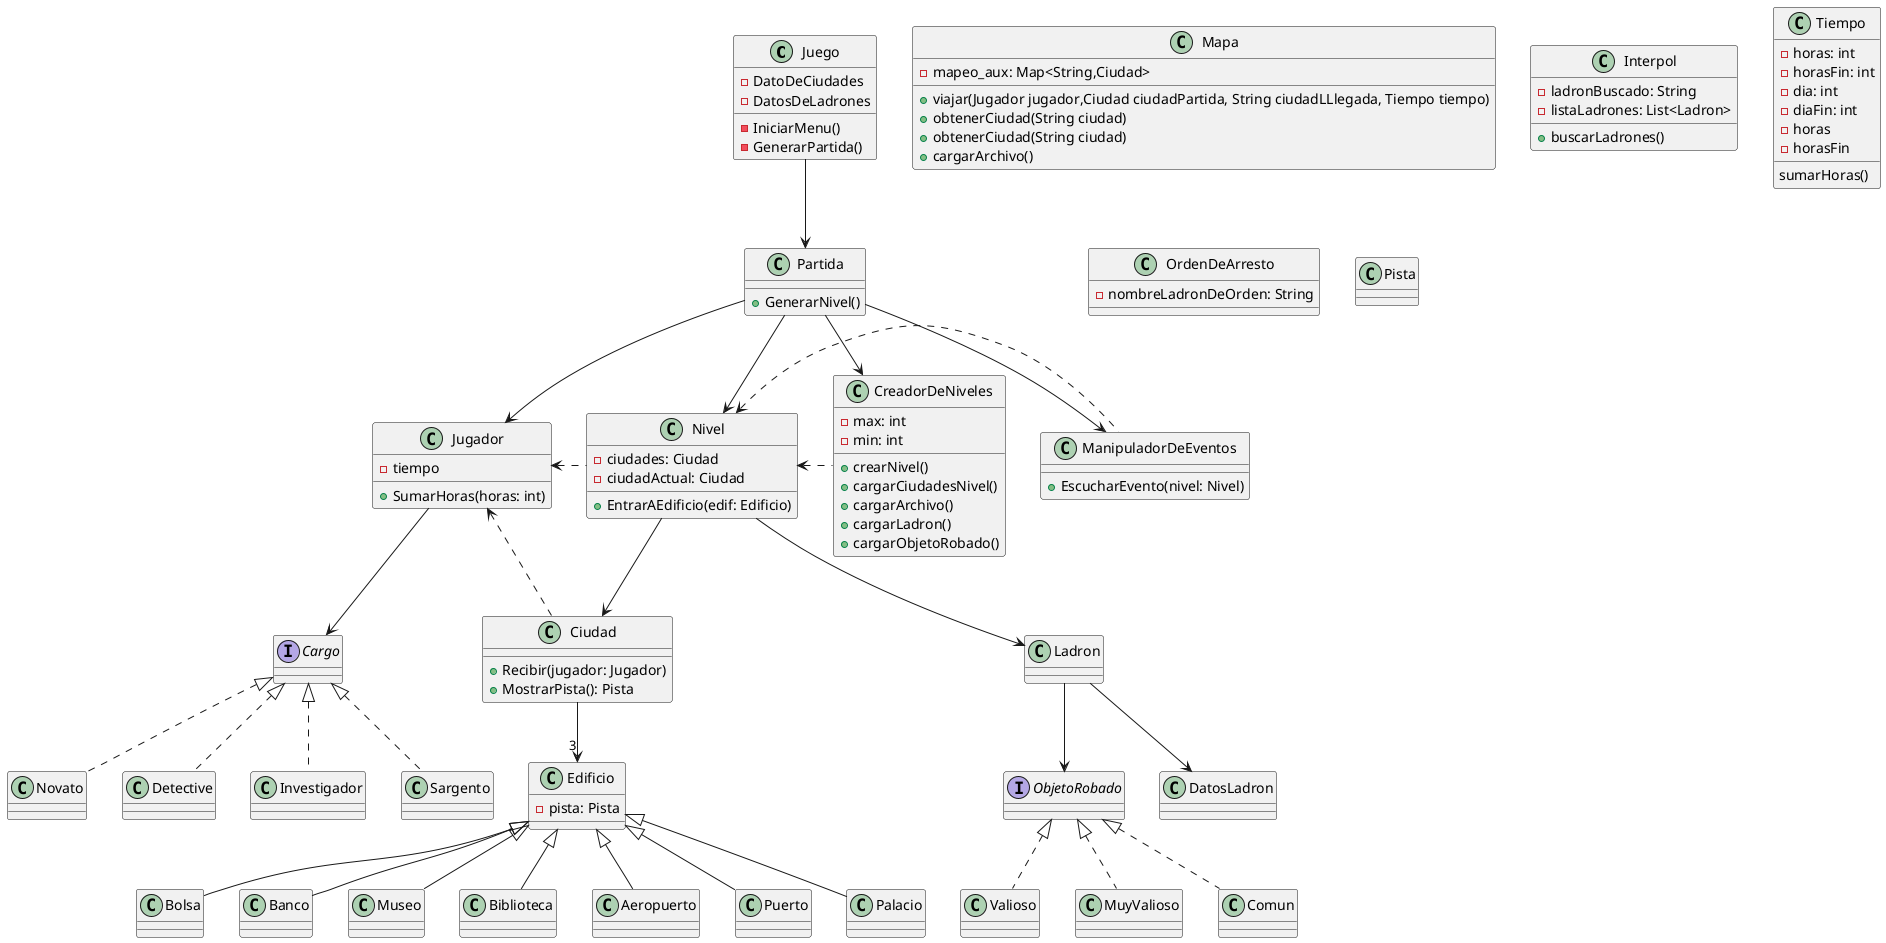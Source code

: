@startuml algoThief
class Juego {
- DatoDeCiudades
- DatosDeLadrones

- IniciarMenu()
- GenerarPartida()

}

class Partida {
' - jugador: Jugador
' - ladron: Ladron
    + GenerarNivel()
}

class Mapa {
    - mapeo_aux: Map<String,Ciudad>
    + viajar(Jugador jugador,Ciudad ciudadPartida, String ciudadLLlegada, Tiempo tiempo)
    + obtenerCiudad(String ciudad)
    + obtenerCiudad(String ciudad)
    + cargarArchivo()
}

class Interpol {
    - ladronBuscado: String
    - listaLadrones: List<Ladron>
    + buscarLadrones()
}

class Nivel {
- ciudades: Ciudad
- ciudadActual: Ciudad

+ EntrarAEdificio(edif: Edificio)
}

class Tiempo {
    - horas: int
    - horasFin: int
    - dia: int
    - diaFin: int
}

class CreadorDeNiveles {
    - max: int
    - min: int
    + crearNivel()
    + cargarCiudadesNivel()
    + cargarArchivo()
    + cargarLadron()
    + cargarObjetoRobado()
}

class ManipuladorDeEventos {
+ EscucharEvento(nivel: Nivel)
}

class Jugador {
    - tiempo
    + SumarHoras(horas: int)
}

class Ciudad {
    + Recibir(jugador: Jugador)
    + MostrarPista(): Pista
}

class OrdenDeArresto{
- nombreLadronDeOrden: String
}



class Edificio {
    - pista: Pista
}

interface Cargo{}
class Novato{}
class Detective{}
class Investigador{}
class Sargento{}

class Pista{}

class Aeropuerto{}
class Puerto{}
class Palacio{}
class Bolsa{}
class Banco{}
class Museo{}

class Ladron{}
class DatosLadron{}



interface ObjetoRobado{}
class Comun{}
class Valioso{}
class MuyValioso{}

class Tiempo {
    - horas
    - horasFin
    sumarHoras()
}

Jugador --> Cargo

Cargo <|.. Novato
Cargo <|.. Detective
Cargo <|.. Investigador
Cargo <|.. Sargento

Ciudad --> "3" Edificio
Edificio <|-- Aeropuerto
Edificio <|-- Puerto
Edificio <|-- Biblioteca
Edificio <|-- Palacio
Edificio <|-- Bolsa
Edificio <|-- Banco
Edificio <|-- Museo

Ladron --> DatosLadron

ObjetoRobado <|.. Comun
ObjetoRobado <|.. Valioso
ObjetoRobado <|.. MuyValioso

Juego --> Partida

Partida --> ManipuladorDeEventos
Partida --> Jugador
Partida --> Nivel
Partida --> CreadorDeNiveles

Nivel --> Ciudad
Nivel --> Ladron
Nivel <. ManipuladorDeEventos


CreadorDeNiveles .left> Nivel
Jugador <. Nivel
Jugador <. Ciudad

Ladron --> ObjetoRobado


@enduml